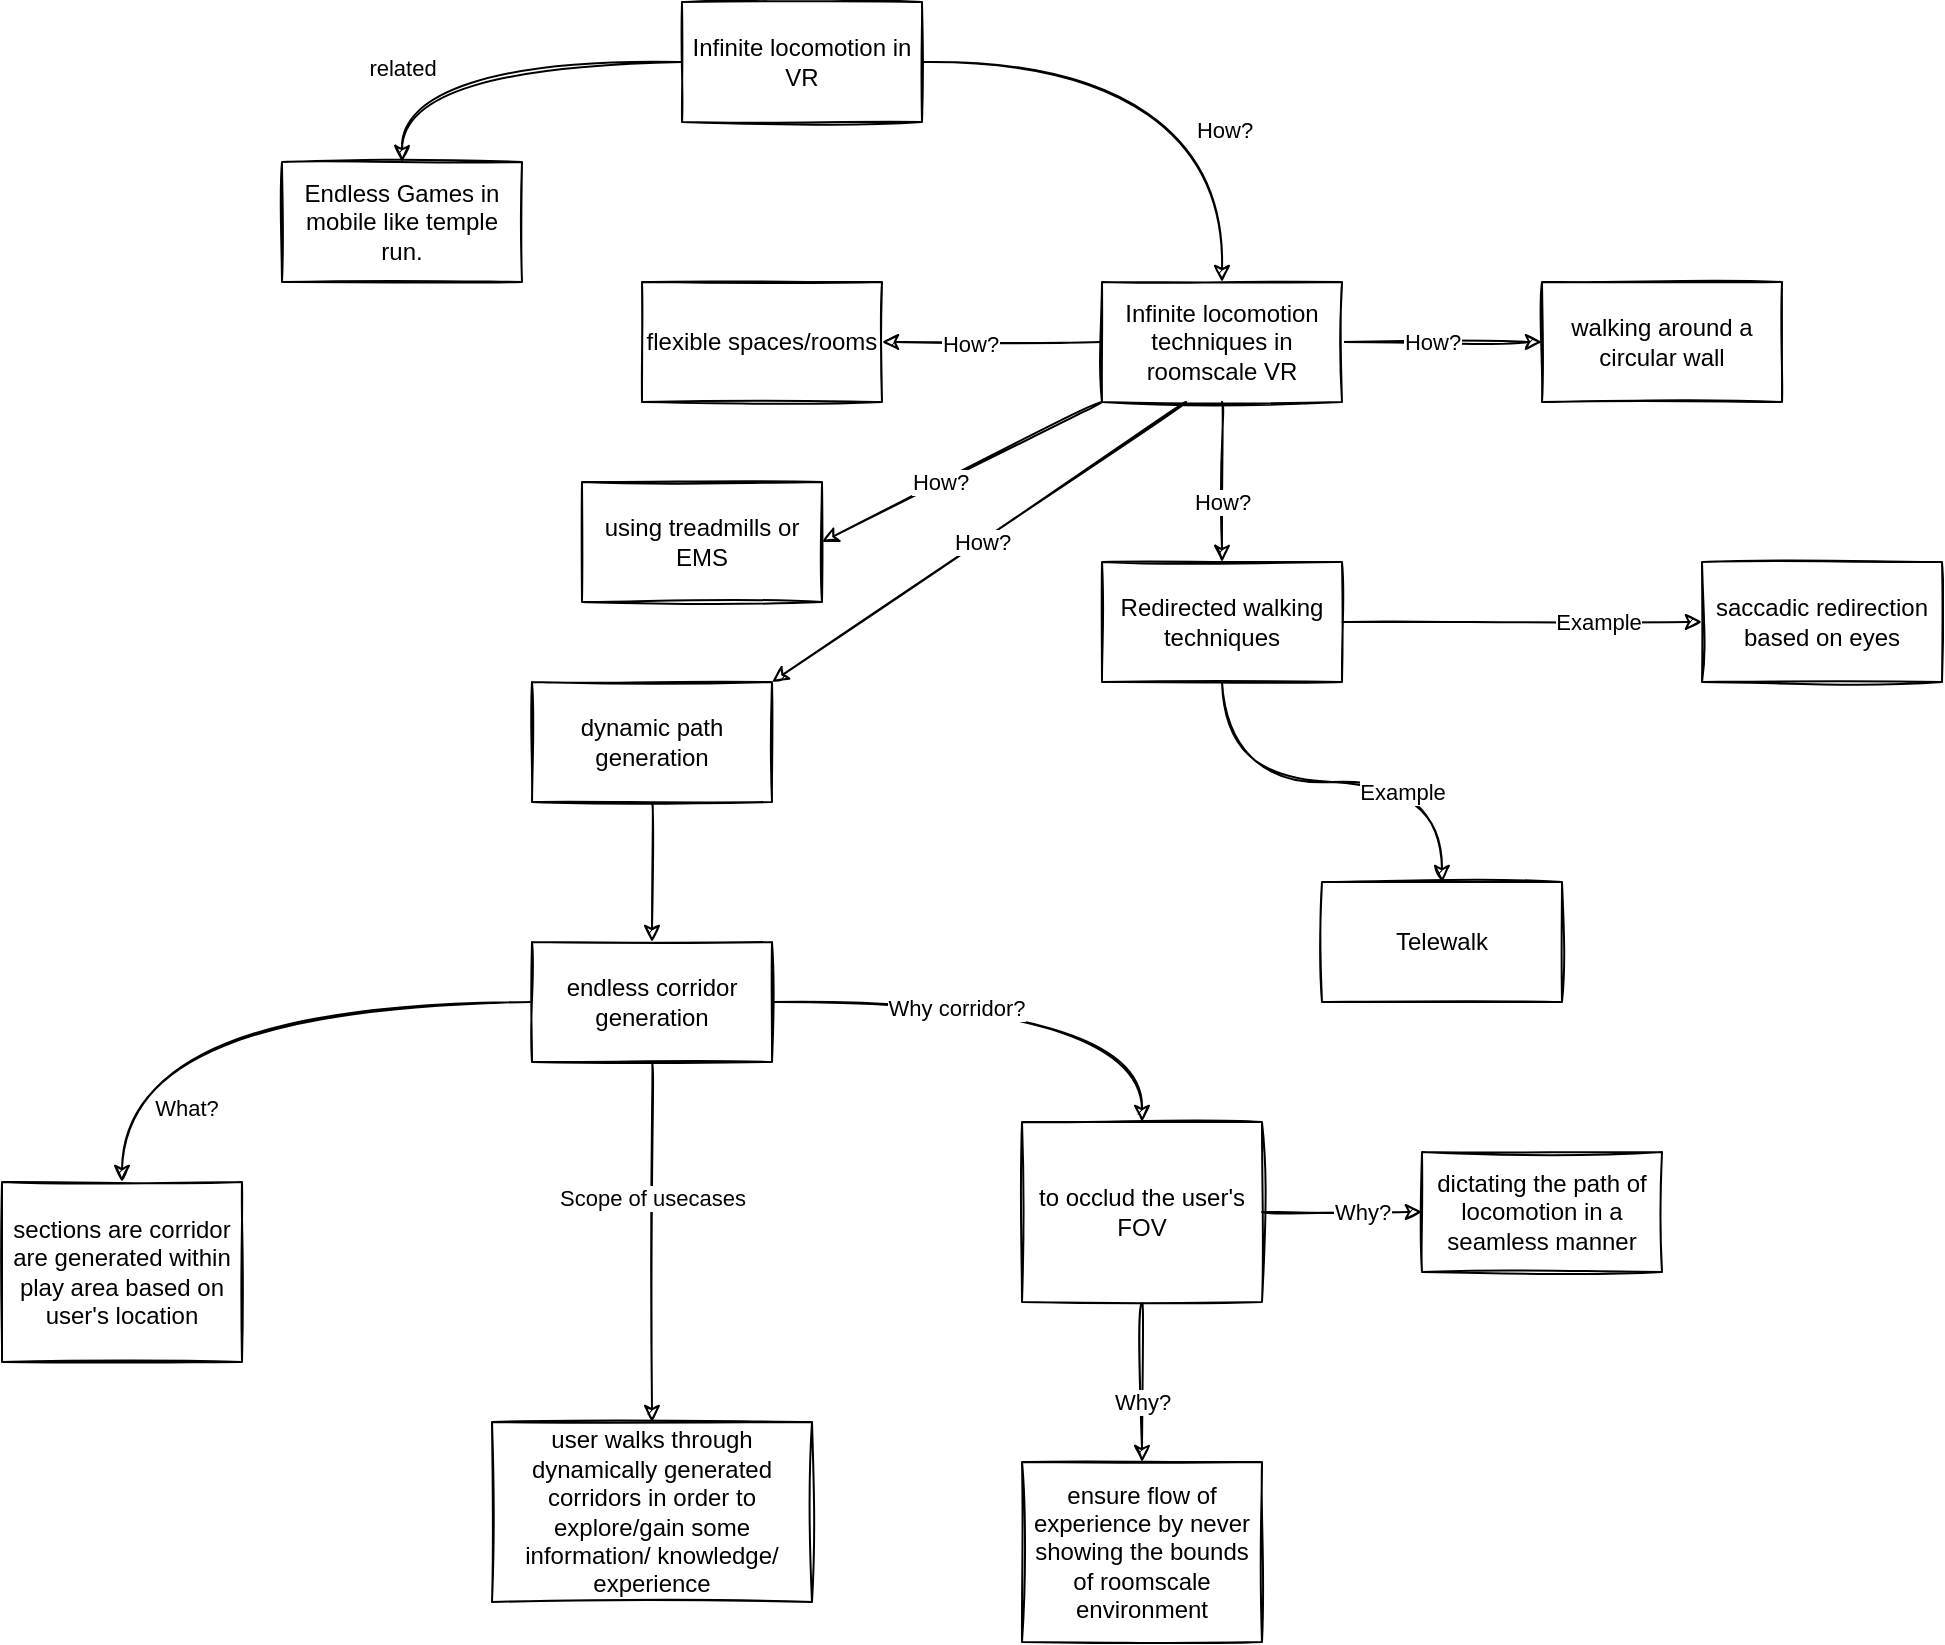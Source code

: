 <mxfile version="13.7.9" type="device"><diagram id="cI36wnmu7omkgNiS7Jco" name="Page-1"><mxGraphModel dx="853" dy="433" grid="1" gridSize="10" guides="1" tooltips="1" connect="1" arrows="1" fold="1" page="1" pageScale="1" pageWidth="850" pageHeight="1100" math="0" shadow="0"><root><mxCell id="0"/><mxCell id="1" parent="0"/><mxCell id="AFOJ9z1Luh9RReyFMWbC-29" value="" style="edgeStyle=orthogonalEdgeStyle;curved=1;rounded=0;sketch=1;orthogonalLoop=1;jettySize=auto;html=1;" parent="1" source="AFOJ9z1Luh9RReyFMWbC-1" target="AFOJ9z1Luh9RReyFMWbC-28" edge="1"><mxGeometry relative="1" as="geometry"/></mxCell><mxCell id="AFOJ9z1Luh9RReyFMWbC-1" value="dynamic path generation" style="whiteSpace=wrap;html=1;sketch=1;" parent="1" vertex="1"><mxGeometry x="325" y="360" width="120" height="60" as="geometry"/></mxCell><mxCell id="AFOJ9z1Luh9RReyFMWbC-10" value="" style="edgeStyle=orthogonalEdgeStyle;orthogonalLoop=1;jettySize=auto;html=1;entryX=0.5;entryY=0;entryDx=0;entryDy=0;sketch=1;curved=1;" parent="1" source="AFOJ9z1Luh9RReyFMWbC-2" target="AFOJ9z1Luh9RReyFMWbC-9" edge="1"><mxGeometry relative="1" as="geometry"/></mxCell><mxCell id="AFOJ9z1Luh9RReyFMWbC-42" value="How?" style="edgeLabel;html=1;align=center;verticalAlign=middle;resizable=0;points=[];" parent="AFOJ9z1Luh9RReyFMWbC-10" vertex="1" connectable="0"><mxGeometry x="0.75" y="-1" relative="1" as="geometry"><mxPoint x="1" y="-20" as="offset"/></mxGeometry></mxCell><mxCell id="AFOJ9z1Luh9RReyFMWbC-12" value="" style="edgeStyle=orthogonalEdgeStyle;orthogonalLoop=1;jettySize=auto;html=1;entryX=1;entryY=0.5;entryDx=0;entryDy=0;sketch=1;curved=1;" parent="1" source="AFOJ9z1Luh9RReyFMWbC-2" target="AFOJ9z1Luh9RReyFMWbC-13" edge="1"><mxGeometry relative="1" as="geometry"><mxPoint x="510" y="320" as="targetPoint"/><Array as="points"><mxPoint x="530" y="190"/><mxPoint x="530" y="190"/></Array></mxGeometry></mxCell><mxCell id="AFOJ9z1Luh9RReyFMWbC-39" value="How?" style="edgeLabel;html=1;align=center;verticalAlign=middle;resizable=0;points=[];" parent="AFOJ9z1Luh9RReyFMWbC-12" vertex="1" connectable="0"><mxGeometry x="0.455" y="14" relative="1" as="geometry"><mxPoint x="14" y="-13" as="offset"/></mxGeometry></mxCell><mxCell id="AFOJ9z1Luh9RReyFMWbC-16" value="" style="edgeStyle=orthogonalEdgeStyle;orthogonalLoop=1;jettySize=auto;html=1;sketch=1;curved=1;" parent="1" source="AFOJ9z1Luh9RReyFMWbC-2" target="AFOJ9z1Luh9RReyFMWbC-15" edge="1"><mxGeometry relative="1" as="geometry"><Array as="points"><mxPoint x="800" y="190"/><mxPoint x="800" y="190"/></Array></mxGeometry></mxCell><mxCell id="AFOJ9z1Luh9RReyFMWbC-40" value="How?" style="edgeLabel;html=1;align=center;verticalAlign=middle;resizable=0;points=[];" parent="AFOJ9z1Luh9RReyFMWbC-16" vertex="1" connectable="0"><mxGeometry x="-0.114" relative="1" as="geometry"><mxPoint as="offset"/></mxGeometry></mxCell><mxCell id="AFOJ9z1Luh9RReyFMWbC-2" value="Infinite locomotion techniques in roomscale VR" style="whiteSpace=wrap;html=1;sketch=1;" parent="1" vertex="1"><mxGeometry x="610" y="160" width="120" height="60" as="geometry"/></mxCell><mxCell id="AFOJ9z1Luh9RReyFMWbC-5" value="" style="edgeStyle=orthogonalEdgeStyle;orthogonalLoop=1;jettySize=auto;html=1;sketch=1;curved=1;" parent="1" source="AFOJ9z1Luh9RReyFMWbC-3" target="AFOJ9z1Luh9RReyFMWbC-4" edge="1"><mxGeometry relative="1" as="geometry"/></mxCell><mxCell id="AFOJ9z1Luh9RReyFMWbC-26" value="related" style="edgeLabel;html=1;align=center;verticalAlign=middle;resizable=0;points=[];sketch=1;" parent="AFOJ9z1Luh9RReyFMWbC-5" vertex="1" connectable="0"><mxGeometry x="0.5" relative="1" as="geometry"><mxPoint as="offset"/></mxGeometry></mxCell><mxCell id="AFOJ9z1Luh9RReyFMWbC-8" value="" style="edgeStyle=orthogonalEdgeStyle;orthogonalLoop=1;jettySize=auto;html=1;sketch=1;curved=1;" parent="1" source="AFOJ9z1Luh9RReyFMWbC-3" target="AFOJ9z1Luh9RReyFMWbC-2" edge="1"><mxGeometry relative="1" as="geometry"><mxPoint x="600" y="50" as="targetPoint"/></mxGeometry></mxCell><mxCell id="AFOJ9z1Luh9RReyFMWbC-27" value="How?" style="edgeLabel;html=1;align=center;verticalAlign=middle;resizable=0;points=[];sketch=1;" parent="AFOJ9z1Luh9RReyFMWbC-8" vertex="1" connectable="0"><mxGeometry x="0.154" y="-34" relative="1" as="geometry"><mxPoint x="35" y="34" as="offset"/></mxGeometry></mxCell><mxCell id="AFOJ9z1Luh9RReyFMWbC-3" value="Infinite locomotion in VR" style="whiteSpace=wrap;html=1;sketch=1;" parent="1" vertex="1"><mxGeometry x="400" y="20" width="120" height="60" as="geometry"/></mxCell><mxCell id="AFOJ9z1Luh9RReyFMWbC-4" value="Endless Games in mobile like temple run." style="whiteSpace=wrap;html=1;sketch=1;" parent="1" vertex="1"><mxGeometry x="200" y="100" width="120" height="60" as="geometry"/></mxCell><mxCell id="AFOJ9z1Luh9RReyFMWbC-18" value="" style="edgeStyle=orthogonalEdgeStyle;orthogonalLoop=1;jettySize=auto;html=1;sketch=1;curved=1;" parent="1" source="AFOJ9z1Luh9RReyFMWbC-9" target="AFOJ9z1Luh9RReyFMWbC-17" edge="1"><mxGeometry relative="1" as="geometry"><Array as="points"><mxPoint x="790" y="330"/><mxPoint x="790" y="330"/></Array></mxGeometry></mxCell><mxCell id="AFOJ9z1Luh9RReyFMWbC-41" value="Example" style="edgeLabel;html=1;align=center;verticalAlign=middle;resizable=0;points=[];" parent="AFOJ9z1Luh9RReyFMWbC-18" vertex="1" connectable="0"><mxGeometry x="0.75" y="-3" relative="1" as="geometry"><mxPoint x="-30" y="-3" as="offset"/></mxGeometry></mxCell><mxCell id="AFOJ9z1Luh9RReyFMWbC-20" value="" style="edgeStyle=orthogonalEdgeStyle;orthogonalLoop=1;jettySize=auto;html=1;sketch=1;curved=1;" parent="1" source="AFOJ9z1Luh9RReyFMWbC-9" target="AFOJ9z1Luh9RReyFMWbC-19" edge="1"><mxGeometry relative="1" as="geometry"/></mxCell><mxCell id="AFOJ9z1Luh9RReyFMWbC-45" value="Example" style="edgeLabel;html=1;align=center;verticalAlign=middle;resizable=0;points=[];" parent="AFOJ9z1Luh9RReyFMWbC-20" vertex="1" connectable="0"><mxGeometry x="0.333" y="-5" relative="1" as="geometry"><mxPoint as="offset"/></mxGeometry></mxCell><mxCell id="AFOJ9z1Luh9RReyFMWbC-9" value="Redirected walking techniques" style="whiteSpace=wrap;html=1;sketch=1;" parent="1" vertex="1"><mxGeometry x="610" y="300" width="120" height="60" as="geometry"/></mxCell><mxCell id="AFOJ9z1Luh9RReyFMWbC-13" value="flexible spaces/rooms" style="whiteSpace=wrap;html=1;sketch=1;" parent="1" vertex="1"><mxGeometry x="380" y="160" width="120" height="60" as="geometry"/></mxCell><mxCell id="AFOJ9z1Luh9RReyFMWbC-15" value="walking around a circular wall" style="whiteSpace=wrap;html=1;sketch=1;" parent="1" vertex="1"><mxGeometry x="830" y="160" width="120" height="60" as="geometry"/></mxCell><mxCell id="AFOJ9z1Luh9RReyFMWbC-17" value="saccadic redirection based on eyes" style="whiteSpace=wrap;html=1;sketch=1;" parent="1" vertex="1"><mxGeometry x="910" y="300" width="120" height="60" as="geometry"/></mxCell><mxCell id="AFOJ9z1Luh9RReyFMWbC-19" value="Telewalk" style="whiteSpace=wrap;html=1;sketch=1;" parent="1" vertex="1"><mxGeometry x="720" y="460" width="120" height="60" as="geometry"/></mxCell><mxCell id="AFOJ9z1Luh9RReyFMWbC-21" value="using treadmills or EMS" style="whiteSpace=wrap;html=1;sketch=1;" parent="1" vertex="1"><mxGeometry x="350" y="260" width="120" height="60" as="geometry"/></mxCell><mxCell id="AFOJ9z1Luh9RReyFMWbC-23" value="" style="endArrow=classic;html=1;entryX=1;entryY=0.5;entryDx=0;entryDy=0;sketch=1;curved=1;" parent="1" source="AFOJ9z1Luh9RReyFMWbC-2" target="AFOJ9z1Luh9RReyFMWbC-21" edge="1"><mxGeometry width="50" height="50" relative="1" as="geometry"><mxPoint x="470" y="310" as="sourcePoint"/><mxPoint x="520" y="260" as="targetPoint"/></mxGeometry></mxCell><mxCell id="AFOJ9z1Luh9RReyFMWbC-44" value="How?" style="edgeLabel;html=1;align=center;verticalAlign=middle;resizable=0;points=[];" parent="AFOJ9z1Luh9RReyFMWbC-23" vertex="1" connectable="0"><mxGeometry x="0.149" y="-1" relative="1" as="geometry"><mxPoint as="offset"/></mxGeometry></mxCell><mxCell id="AFOJ9z1Luh9RReyFMWbC-25" value="" style="endArrow=classic;html=1;entryX=1;entryY=0;entryDx=0;entryDy=0;exitX=0.35;exitY=1;exitDx=0;exitDy=0;exitPerimeter=0;sketch=1;curved=1;" parent="1" source="AFOJ9z1Luh9RReyFMWbC-2" target="AFOJ9z1Luh9RReyFMWbC-1" edge="1"><mxGeometry width="50" height="50" relative="1" as="geometry"><mxPoint x="643" y="220" as="sourcePoint"/><mxPoint x="550" y="440" as="targetPoint"/></mxGeometry></mxCell><mxCell id="AFOJ9z1Luh9RReyFMWbC-43" value="How?" style="edgeLabel;html=1;align=center;verticalAlign=middle;resizable=0;points=[];" parent="AFOJ9z1Luh9RReyFMWbC-25" vertex="1" connectable="0"><mxGeometry x="0.719" relative="1" as="geometry"><mxPoint x="76.09" y="-50.45" as="offset"/></mxGeometry></mxCell><mxCell id="AFOJ9z1Luh9RReyFMWbC-31" value="" style="edgeStyle=orthogonalEdgeStyle;curved=1;rounded=0;sketch=1;orthogonalLoop=1;jettySize=auto;html=1;" parent="1" source="AFOJ9z1Luh9RReyFMWbC-28" target="AFOJ9z1Luh9RReyFMWbC-30" edge="1"><mxGeometry relative="1" as="geometry"/></mxCell><mxCell id="AFOJ9z1Luh9RReyFMWbC-32" value="Why corridor?" style="edgeLabel;html=1;align=center;verticalAlign=middle;resizable=0;points=[];" parent="AFOJ9z1Luh9RReyFMWbC-31" vertex="1" connectable="0"><mxGeometry x="-0.25" y="-3" relative="1" as="geometry"><mxPoint as="offset"/></mxGeometry></mxCell><mxCell id="AFOJ9z1Luh9RReyFMWbC-34" value="" style="edgeStyle=orthogonalEdgeStyle;curved=1;rounded=0;sketch=1;orthogonalLoop=1;jettySize=auto;html=1;" parent="1" source="AFOJ9z1Luh9RReyFMWbC-28" target="AFOJ9z1Luh9RReyFMWbC-33" edge="1"><mxGeometry relative="1" as="geometry"/></mxCell><mxCell id="AFOJ9z1Luh9RReyFMWbC-35" value="Scope of usecases" style="edgeLabel;html=1;align=center;verticalAlign=middle;resizable=0;points=[];" parent="AFOJ9z1Luh9RReyFMWbC-34" vertex="1" connectable="0"><mxGeometry x="-0.25" relative="1" as="geometry"><mxPoint as="offset"/></mxGeometry></mxCell><mxCell id="AFOJ9z1Luh9RReyFMWbC-37" value="" style="edgeStyle=orthogonalEdgeStyle;curved=1;rounded=0;sketch=1;orthogonalLoop=1;jettySize=auto;html=1;" parent="1" source="AFOJ9z1Luh9RReyFMWbC-28" target="AFOJ9z1Luh9RReyFMWbC-36" edge="1"><mxGeometry relative="1" as="geometry"/></mxCell><mxCell id="AFOJ9z1Luh9RReyFMWbC-38" value="What?" style="edgeLabel;html=1;align=center;verticalAlign=middle;resizable=0;points=[];" parent="AFOJ9z1Luh9RReyFMWbC-37" vertex="1" connectable="0"><mxGeometry x="0.806" y="-1" relative="1" as="geometry"><mxPoint x="33" y="-9" as="offset"/></mxGeometry></mxCell><mxCell id="AFOJ9z1Luh9RReyFMWbC-28" value="endless corridor generation" style="whiteSpace=wrap;html=1;sketch=1;" parent="1" vertex="1"><mxGeometry x="325" y="490" width="120" height="60" as="geometry"/></mxCell><mxCell id="AFOJ9z1Luh9RReyFMWbC-47" value="" style="edgeStyle=orthogonalEdgeStyle;curved=1;rounded=0;sketch=1;orthogonalLoop=1;jettySize=auto;html=1;" parent="1" source="AFOJ9z1Luh9RReyFMWbC-30" target="AFOJ9z1Luh9RReyFMWbC-46" edge="1"><mxGeometry relative="1" as="geometry"/></mxCell><mxCell id="AFOJ9z1Luh9RReyFMWbC-50" value="Why?" style="edgeLabel;html=1;align=center;verticalAlign=middle;resizable=0;points=[];" parent="AFOJ9z1Luh9RReyFMWbC-47" vertex="1" connectable="0"><mxGeometry x="0.75" y="-1" relative="1" as="geometry"><mxPoint x="1" y="-20" as="offset"/></mxGeometry></mxCell><mxCell id="AFOJ9z1Luh9RReyFMWbC-49" value="" style="edgeStyle=orthogonalEdgeStyle;curved=1;rounded=0;sketch=1;orthogonalLoop=1;jettySize=auto;html=1;" parent="1" source="AFOJ9z1Luh9RReyFMWbC-30" target="AFOJ9z1Luh9RReyFMWbC-48" edge="1"><mxGeometry relative="1" as="geometry"/></mxCell><mxCell id="AFOJ9z1Luh9RReyFMWbC-51" value="Why?" style="edgeLabel;html=1;align=center;verticalAlign=middle;resizable=0;points=[];" parent="AFOJ9z1Luh9RReyFMWbC-49" vertex="1" connectable="0"><mxGeometry x="0.75" y="2" relative="1" as="geometry"><mxPoint x="-20" y="2" as="offset"/></mxGeometry></mxCell><mxCell id="AFOJ9z1Luh9RReyFMWbC-30" value="to occlud the user's FOV" style="whiteSpace=wrap;html=1;sketch=1;" parent="1" vertex="1"><mxGeometry x="570" y="580" width="120" height="90" as="geometry"/></mxCell><mxCell id="AFOJ9z1Luh9RReyFMWbC-33" value="user walks through dynamically generated corridors in order to explore/gain some information/ knowledge/ experience" style="whiteSpace=wrap;html=1;sketch=1;" parent="1" vertex="1"><mxGeometry x="305" y="730" width="160" height="90" as="geometry"/></mxCell><mxCell id="AFOJ9z1Luh9RReyFMWbC-36" value="sections are corridor are generated within play area based on user's location" style="whiteSpace=wrap;html=1;sketch=1;" parent="1" vertex="1"><mxGeometry x="60" y="610" width="120" height="90" as="geometry"/></mxCell><mxCell id="AFOJ9z1Luh9RReyFMWbC-46" value="ensure flow of experience by never showing the bounds of roomscale environment" style="whiteSpace=wrap;html=1;sketch=1;" parent="1" vertex="1"><mxGeometry x="570" y="750" width="120" height="90" as="geometry"/></mxCell><mxCell id="AFOJ9z1Luh9RReyFMWbC-48" value="dictating the path of locomotion in a seamless manner" style="whiteSpace=wrap;html=1;sketch=1;" parent="1" vertex="1"><mxGeometry x="770" y="595" width="120" height="60" as="geometry"/></mxCell></root></mxGraphModel></diagram></mxfile>